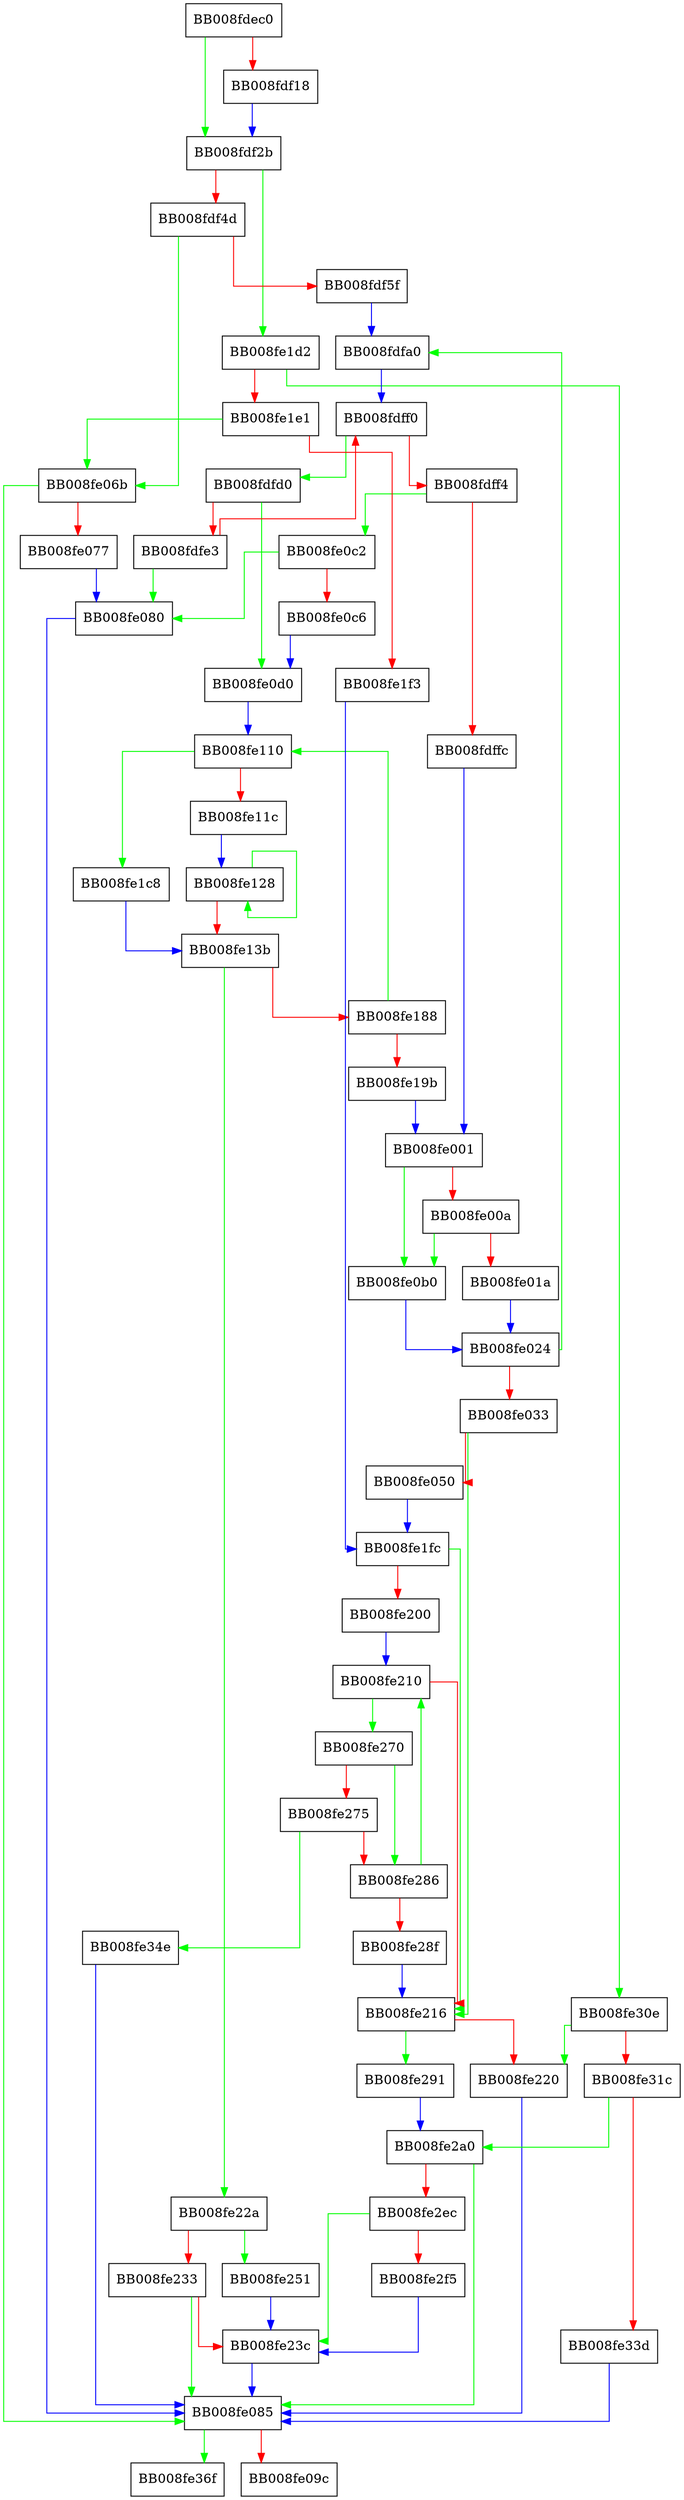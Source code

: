 digraph __gconv_transliterate {
  node [shape="box"];
  graph [splines=ortho];
  BB008fdec0 -> BB008fdf2b [color="green"];
  BB008fdec0 -> BB008fdf18 [color="red"];
  BB008fdf18 -> BB008fdf2b [color="blue"];
  BB008fdf2b -> BB008fe1d2 [color="green"];
  BB008fdf2b -> BB008fdf4d [color="red"];
  BB008fdf4d -> BB008fe06b [color="green"];
  BB008fdf4d -> BB008fdf5f [color="red"];
  BB008fdf5f -> BB008fdfa0 [color="blue"];
  BB008fdfa0 -> BB008fdff0 [color="blue"];
  BB008fdfd0 -> BB008fe0d0 [color="green"];
  BB008fdfd0 -> BB008fdfe3 [color="red"];
  BB008fdfe3 -> BB008fe080 [color="green"];
  BB008fdfe3 -> BB008fdff0 [color="red"];
  BB008fdff0 -> BB008fdfd0 [color="green"];
  BB008fdff0 -> BB008fdff4 [color="red"];
  BB008fdff4 -> BB008fe0c2 [color="green"];
  BB008fdff4 -> BB008fdffc [color="red"];
  BB008fdffc -> BB008fe001 [color="blue"];
  BB008fe001 -> BB008fe0b0 [color="green"];
  BB008fe001 -> BB008fe00a [color="red"];
  BB008fe00a -> BB008fe0b0 [color="green"];
  BB008fe00a -> BB008fe01a [color="red"];
  BB008fe01a -> BB008fe024 [color="blue"];
  BB008fe024 -> BB008fdfa0 [color="green"];
  BB008fe024 -> BB008fe033 [color="red"];
  BB008fe033 -> BB008fe216 [color="green"];
  BB008fe033 -> BB008fe050 [color="red"];
  BB008fe050 -> BB008fe1fc [color="blue"];
  BB008fe06b -> BB008fe085 [color="green"];
  BB008fe06b -> BB008fe077 [color="red"];
  BB008fe077 -> BB008fe080 [color="blue"];
  BB008fe080 -> BB008fe085 [color="blue"];
  BB008fe085 -> BB008fe36f [color="green"];
  BB008fe085 -> BB008fe09c [color="red"];
  BB008fe0b0 -> BB008fe024 [color="blue"];
  BB008fe0c2 -> BB008fe080 [color="green"];
  BB008fe0c2 -> BB008fe0c6 [color="red"];
  BB008fe0c6 -> BB008fe0d0 [color="blue"];
  BB008fe0d0 -> BB008fe110 [color="blue"];
  BB008fe110 -> BB008fe1c8 [color="green"];
  BB008fe110 -> BB008fe11c [color="red"];
  BB008fe11c -> BB008fe128 [color="blue"];
  BB008fe128 -> BB008fe128 [color="green"];
  BB008fe128 -> BB008fe13b [color="red"];
  BB008fe13b -> BB008fe22a [color="green"];
  BB008fe13b -> BB008fe188 [color="red"];
  BB008fe188 -> BB008fe110 [color="green"];
  BB008fe188 -> BB008fe19b [color="red"];
  BB008fe19b -> BB008fe001 [color="blue"];
  BB008fe1c8 -> BB008fe13b [color="blue"];
  BB008fe1d2 -> BB008fe30e [color="green"];
  BB008fe1d2 -> BB008fe1e1 [color="red"];
  BB008fe1e1 -> BB008fe06b [color="green"];
  BB008fe1e1 -> BB008fe1f3 [color="red"];
  BB008fe1f3 -> BB008fe1fc [color="blue"];
  BB008fe1fc -> BB008fe216 [color="green"];
  BB008fe1fc -> BB008fe200 [color="red"];
  BB008fe200 -> BB008fe210 [color="blue"];
  BB008fe210 -> BB008fe270 [color="green"];
  BB008fe210 -> BB008fe216 [color="red"];
  BB008fe216 -> BB008fe291 [color="green"];
  BB008fe216 -> BB008fe220 [color="red"];
  BB008fe220 -> BB008fe085 [color="blue"];
  BB008fe22a -> BB008fe251 [color="green"];
  BB008fe22a -> BB008fe233 [color="red"];
  BB008fe233 -> BB008fe085 [color="green"];
  BB008fe233 -> BB008fe23c [color="red"];
  BB008fe23c -> BB008fe085 [color="blue"];
  BB008fe251 -> BB008fe23c [color="blue"];
  BB008fe270 -> BB008fe286 [color="green"];
  BB008fe270 -> BB008fe275 [color="red"];
  BB008fe275 -> BB008fe34e [color="green"];
  BB008fe275 -> BB008fe286 [color="red"];
  BB008fe286 -> BB008fe210 [color="green"];
  BB008fe286 -> BB008fe28f [color="red"];
  BB008fe28f -> BB008fe216 [color="blue"];
  BB008fe291 -> BB008fe2a0 [color="blue"];
  BB008fe2a0 -> BB008fe085 [color="green"];
  BB008fe2a0 -> BB008fe2ec [color="red"];
  BB008fe2ec -> BB008fe23c [color="green"];
  BB008fe2ec -> BB008fe2f5 [color="red"];
  BB008fe2f5 -> BB008fe23c [color="blue"];
  BB008fe30e -> BB008fe220 [color="green"];
  BB008fe30e -> BB008fe31c [color="red"];
  BB008fe31c -> BB008fe2a0 [color="green"];
  BB008fe31c -> BB008fe33d [color="red"];
  BB008fe33d -> BB008fe085 [color="blue"];
  BB008fe34e -> BB008fe085 [color="blue"];
}